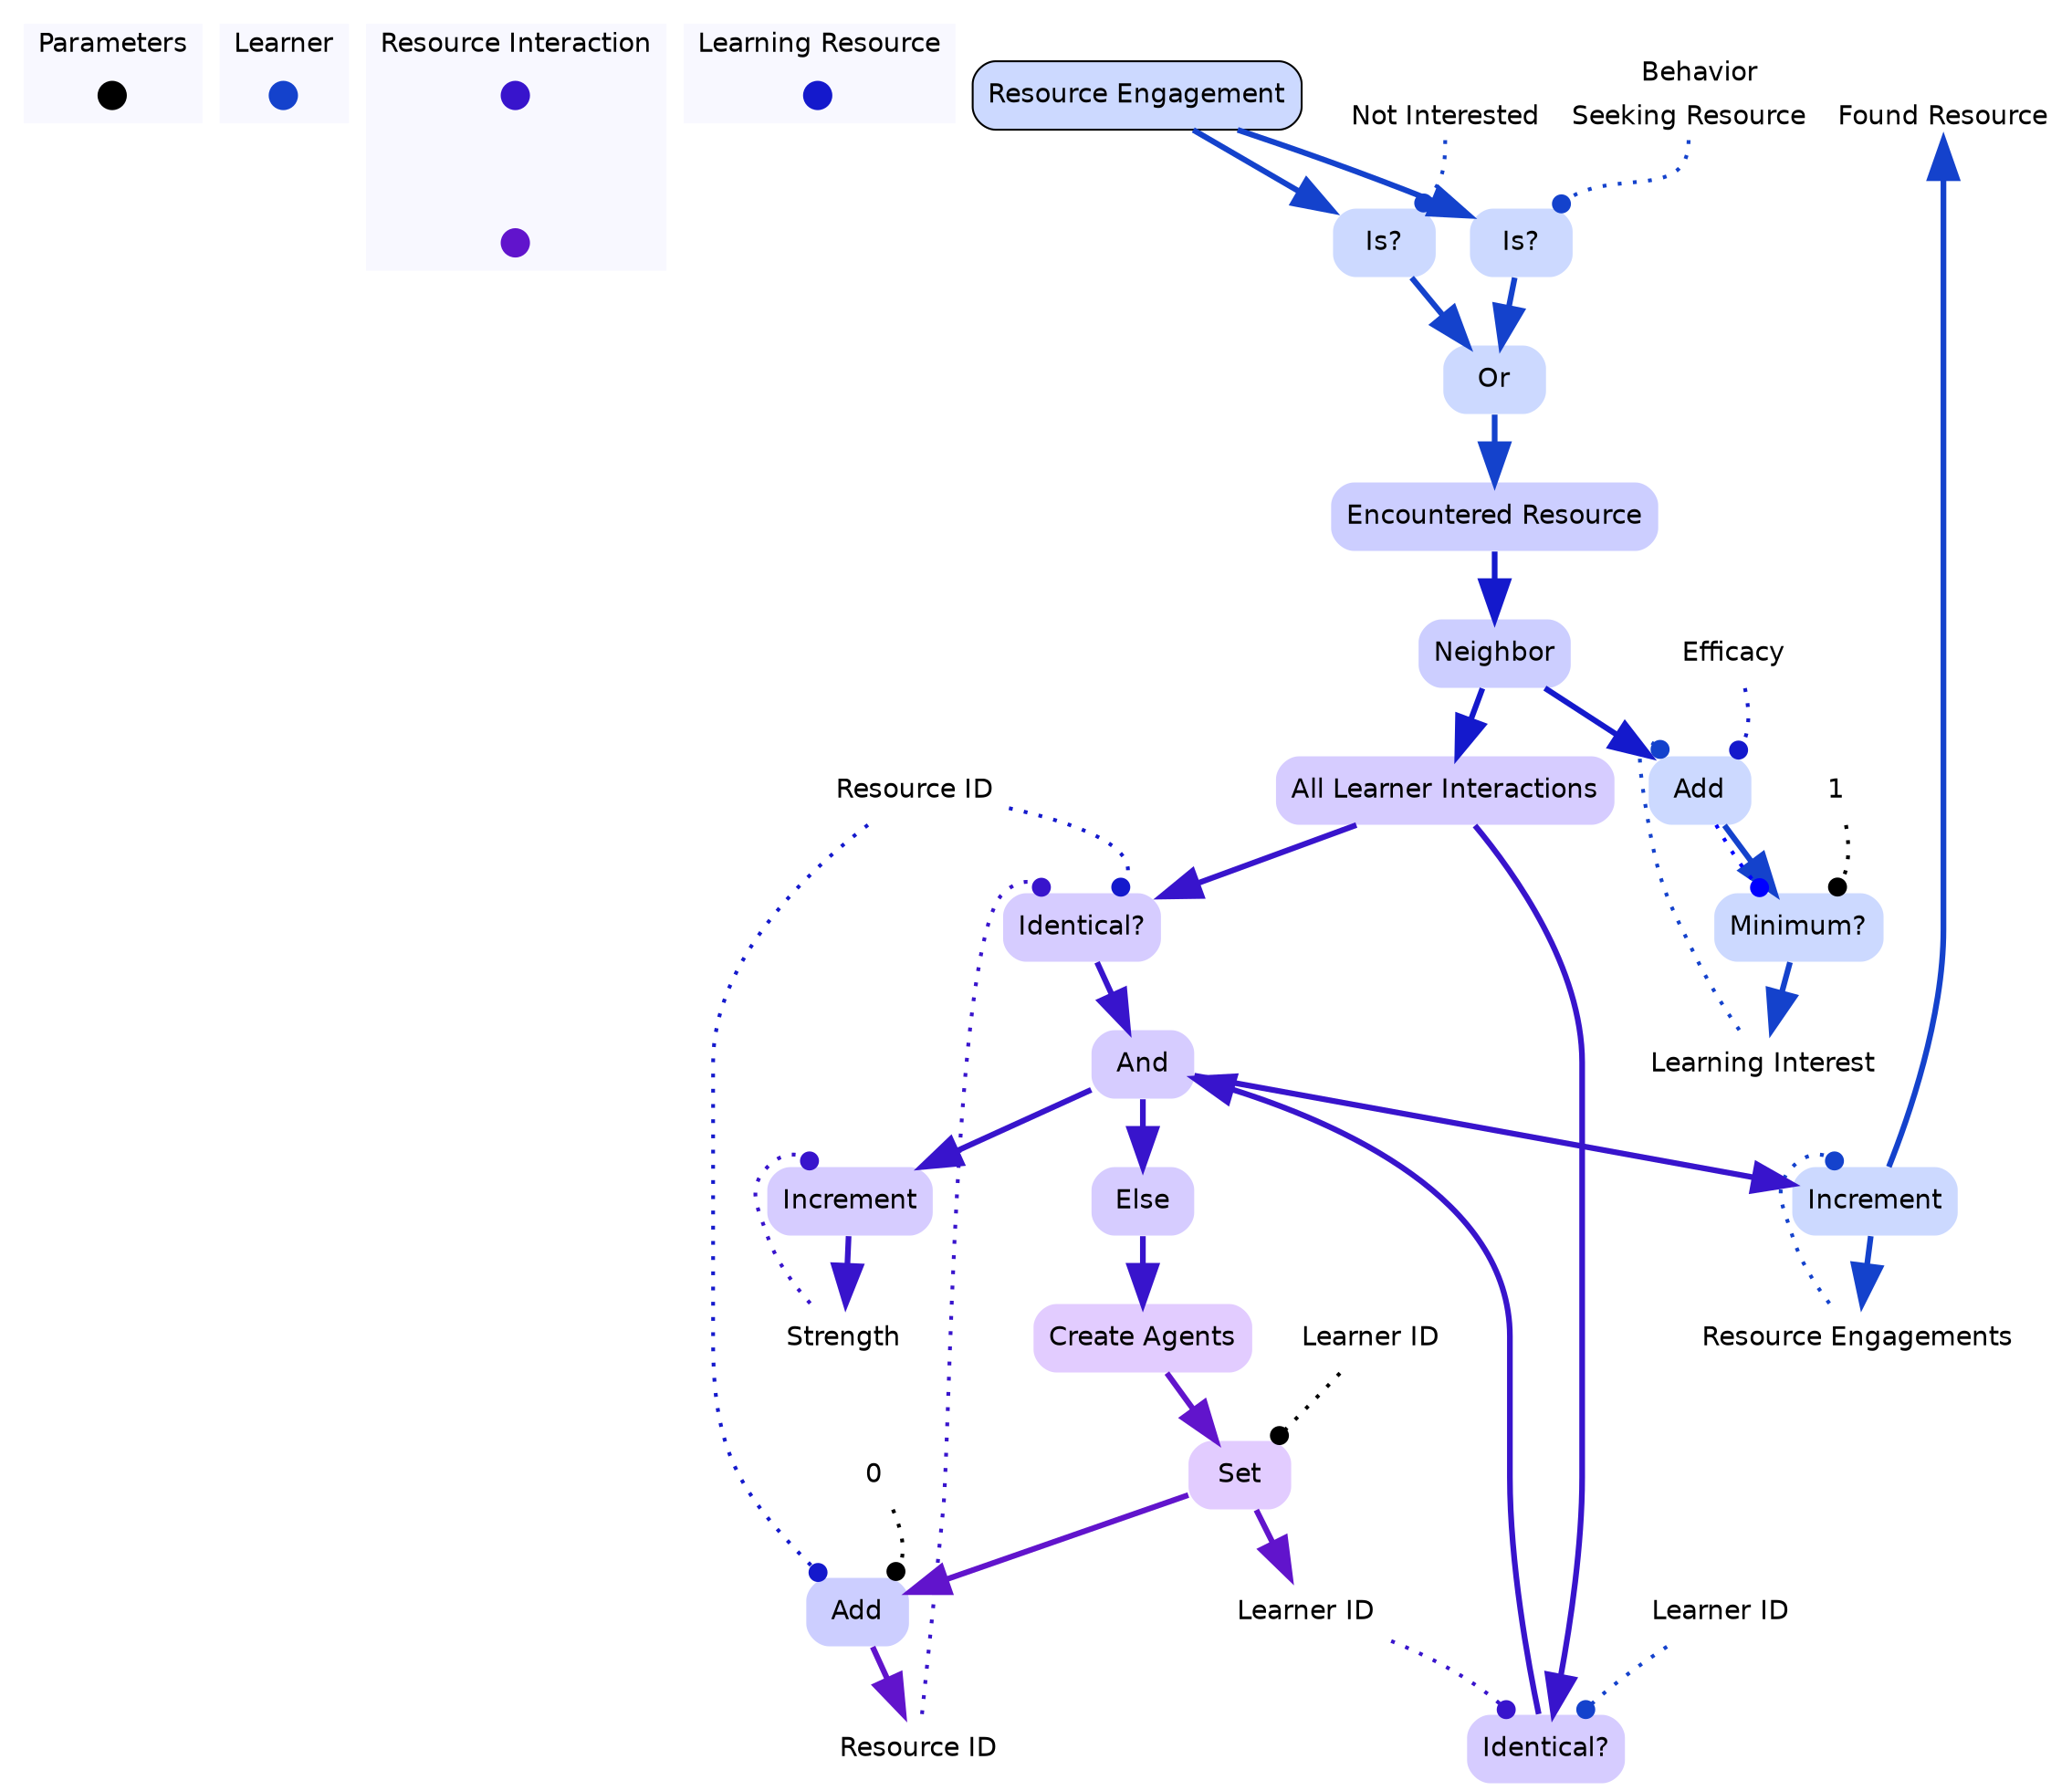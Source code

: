 digraph resourceEngagement {

	subgraph clustercontextKey {
		fontname=Helvetica;
		label="Parameters";
		style="filled";
		fillcolor=ghostwhite;
		color=white;
		labeljust=l;
		contextOverview [style=filled,shape=point,fixedsize=true,width=.2,height=.2,fontcolor=white,color="black",label=""];
	}
	subgraph clusterlearnerKey {
		fontname=Helvetica;
		nodesep=0.1;
		style="filled";
		fillcolor=ghostwhite;
		label="Learner";
		color=white;
		labeljust=l;
		resourceEngagementOverview [fontname=Helvetica,style=filled,shape=point,fixedsize=true,width=.2,height=.2,fontcolor=white,color="0.625, 0.9 , 0.8",label="",URL="learner__Overview.svg"];

	}
	subgraph clusterresourceInteractionKey {
		fontname=Helvetica;
		nodesep=0.1;
		style="filled";
		fillcolor=ghostwhite;
		label="Resource Interaction";
		color=white;
		labeljust=l;
		allLearnerInteractionsOverview [fontname=Helvetica,style=filled,shape=point,fixedsize=true,width=.2,height=.2,fontcolor=white,color="0.699, 0.9 , 0.8",label="",URL="resourceInteraction__Overview.svg"];
		createAgentsOverview [fontname=Helvetica,style=filled,shape=point,fixedsize=true,width=.2,height=.2,fontcolor=white,color="0.736, 0.9 , 0.8",label="",URL="resourceInteraction__Overview.svg"];
allLearnerInteractionsOverview -> createAgentsOverview [style=invis];
	}
	subgraph clusterlearningResourceKey {
		fontname=Helvetica;
		nodesep=0.1;
		style="filled";
		fillcolor=ghostwhite;
		label="Learning Resource";
		color=white;
		labeljust=l;
		encounteredResourceOverview [fontname=Helvetica,style=filled,shape=point,fixedsize=true,width=.2,height=.2,fontcolor=white,color="0.662, 0.9 , 0.8",label="",URL="learningResource__Overview.svg"];

	}
		learnerbehaviorRecord [shape=record,fontname=Helvetica,style=filled,color=none,fillcolor=white,label="{<learnerbehavior> Behavior | {<learnerbehaviornotInterested> Not Interested|<learnerbehaviorseekingResource> Seeking Resource|<learnerbehaviorfoundResource> Found Resource}}"];
		resourceInteractionstrength [shape=none,fontsize=14,style="filled",fontname=Helvetica,color=none,fillcolor=white,label="Strength"];
		resourceInteractionlearnerID [shape=none,fontsize=14,style="filled",fontname=Helvetica,color=none,fillcolor=white,label="Learner ID"];
		learnerlearnerID [shape=none,fontsize=14,style="filled",fontname=Helvetica,color=none,fillcolor=white,label="Learner ID"];
		learnerresourceEngagements [shape=none,fontsize=14,style="filled",fontname=Helvetica,color=none,fillcolor=white,label="Resource Engagements"];
		resourceInteractionresourceID [shape=none,fontsize=14,style="filled",fontname=Helvetica,color=none,fillcolor=white,label="Resource ID"];
		learnerlearningInterest [shape=none,fontsize=14,style="filled",fontname=Helvetica,color=none,fillcolor=white,label="Learning Interest"];
		learningResourceresourceID [shape=none,fontsize=14,style="filled",fontname=Helvetica,color=none,fillcolor=white,label="Resource ID"];
		learningResourceefficacy [shape=none,fontsize=14,style="filled",fontname=Helvetica,color=none,fillcolor=white,label="Efficacy"];
		learnerbehaviorRecord [shape=record,fontname=Helvetica,style=filled,color=none,fillcolor=white,label="{<learnerbehavior> Behavior | {<learnerbehaviornotInterested> Not Interested|<learnerbehaviorseekingResource> Seeking Resource|<learnerbehaviorfoundResource> Found Resource}}"];

//subgraph clusterresourceEngagement {
	//style=filled;
	//color=white;
	//fillcolor="0.0, 0.0, 0.98";
		resourceEngagement [shape=box,style="rounded,filled",fontname=Helvetica,color=black,fillcolor="0.625, 0.2, 1.0",label="Resource Engagement",URL="learner_resourceEngagement.svg"];
	resourceEngagement ->  engagementIdenticalNotEngagedTodayQuery [color="0.625, 0.9 , 0.8",penwidth=3.0,arrowsize=2.0];
	resourceEngagement ->  behaviorIdenticalNotInterestedQueryCopy [color="0.625, 0.9 , 0.8",penwidth=3.0,arrowsize=2.0];
		minimum_LearningInterestAddEfficacyUnit_ [shape=none,style="rounded,filled",fontname=Helvetica,color="0.625, 0.2, 1.0",label="Minimum?"];
			minimum_LearningInterestAddEfficacyUnit_ ->  learnerlearningInterest [color="0.625, 0.9 , 0.8",penwidth=3.0,arrowsize=2.0];
		behaviorIdenticalNotInterestedQueryCopy [shape=none,style="rounded,filled",fontname=Helvetica,color="0.625, 0.2, 1.0",label="Is?"];
	behaviorIdenticalNotInterestedQueryCopy ->  potentialResourceInteraction [color="0.625, 0.9 , 0.8",penwidth=3.0,arrowsize=2.0];
		allLearnerInteractions [shape=none,style="rounded,filled",fontname=Helvetica,color=gray,fillcolor="0.699, 0.2, 1.0",label="All Learner Interactions"];
	allLearnerInteractions ->  resourceIDIdenticalIDQuery [color="0.699, 0.9 , 0.8",penwidth=3.0,arrowsize=2.0];
	allLearnerInteractions ->  learnerIDIdenticalLearnerIDQuery [color="0.699, 0.9 , 0.8",penwidth=3.0,arrowsize=2.0];

		setLearnerIDToLearnerID [shape=none,style="rounded,filled",fontname=Helvetica,color="0.736, 0.2, 1.0",label="Set"];
	setLearnerIDToLearnerID ->  resourceIDAddZero [color="0.736, 0.9 , 0.8",penwidth=3.0,arrowsize=2.0];
		learnerIDIdenticalLearnerIDQuery [shape=none,style="rounded,filled",fontname=Helvetica,color="0.699, 0.2, 1.0",label="Identical?"];
	learnerIDIdenticalLearnerIDQuery ->  _And_NeighborQueryCopyCopyCopyCopy [color="0.699, 0.9 , 0.8",penwidth=3.0,arrowsize=2.0];
		not__Or__And_NeighborQueryCopyCopyCopyCopy_ [shape=none,style="rounded,filled",fontname=Helvetica,color="0.699, 0.2, 1.0",label="Else"];
	not__Or__And_NeighborQueryCopyCopyCopyCopy_ ->  createAgents [color="0.699, 0.9 , 0.8",penwidth=3.0,arrowsize=2.0];
		engagementIdenticalNotEngagedTodayQuery [shape=none,style="rounded,filled",fontname=Helvetica,color="0.625, 0.2, 1.0",label="Is?"];
	engagementIdenticalNotEngagedTodayQuery ->  potentialResourceInteraction [color="0.625, 0.9 , 0.8",penwidth=3.0,arrowsize=2.0];
		newStrength [shape=none,style="rounded,filled",fontname=Helvetica,color="0.699, 0.2, 1.0",label="Increment"];
			newStrength ->  resourceInteractionstrength [color="0.699, 0.9 , 0.8",penwidth=3.0,arrowsize=2.0];
		resourceIDAddZero [shape=none,style="rounded,filled",fontname=Helvetica,color="0.662, 0.2, 1.0",label="Add"];
			resourceIDAddZero ->  resourceInteractionresourceID [color="0.736, 0.9 , 0.8",penwidth=3.0,arrowsize=2.0];
		neighborQueryCopyCopyCopy [shape=none,style="rounded,filled",fontname=Helvetica,color="0.662, 0.2, 1.0",label="Neighbor"];
	neighborQueryCopyCopyCopy ->  allLearnerInteractions [color="0.662, 0.9 , 0.8",penwidth=3.0,arrowsize=2.0];
	neighborQueryCopyCopyCopy ->  learningInterestAddEfficacy [color="0.662, 0.9 , 0.8",penwidth=3.0,arrowsize=2.0];
		learningInterestAddEfficacy [shape=none,style="rounded,filled",fontname=Helvetica,color="0.625, 0.2, 1.0",label="Add"];
	learningInterestAddEfficacy ->  minimum_LearningInterestAddEfficacyUnit_ [color="0.625, 0.9 , 0.8",penwidth=3.0,arrowsize=2.0];
		createAgents [shape=none,style="rounded,filled",fontname=Helvetica,color=gray,fillcolor="0.736, 0.2, 1.0",label="Create Agents"];
	createAgents ->  setLearnerIDToLearnerID [color="0.736, 0.9 , 0.8",penwidth=3.0,arrowsize=2.0];
	setLearnerIDToLearnerID ->  resourceInteractionlearnerID [color="0.736, 0.9 , 0.8",penwidth=3.0,arrowsize=2.0];
		_And_NeighborQueryCopyCopyCopyCopy [shape=none,style="rounded,filled",fontname=Helvetica,color="0.699, 0.2, 1.0",label="And"];
	_And_NeighborQueryCopyCopyCopyCopy ->  newStrength [color="0.699, 0.9 , 0.8",penwidth=3.0,arrowsize=2.0];
	_And_NeighborQueryCopyCopyCopyCopy ->  not__Or__And_NeighborQueryCopyCopyCopyCopy_ [color="0.699, 0.9 , 0.8",penwidth=3.0,arrowsize=2.0];
	_And_NeighborQueryCopyCopyCopyCopy ->  incrementResourceEngagements [color="0.699, 0.9 , 0.8",penwidth=3.0,arrowsize=2.0];
		incrementResourceEngagements [shape=none,style="rounded,filled",fontname=Helvetica,color="0.625, 0.2, 1.0",label="Increment"];
			incrementResourceEngagements ->  learnerbehaviorRecord:learnerbehaviorfoundResource [color="0.625, 0.9 , 0.8",penwidth=3.0,arrowsize=2.0];
			incrementResourceEngagements ->  learnerresourceEngagements [color="0.625, 0.9 , 0.8",penwidth=3.0,arrowsize=2.0];
		encounteredResource [shape=none,style="rounded,filled",fontname=Helvetica,color=gray,fillcolor="0.662, 0.2, 1.0",label="Encountered Resource"];
	encounteredResource ->  neighborQueryCopyCopyCopy [color="0.662, 0.9 , 0.8",penwidth=3.0,arrowsize=2.0];
		resourceIDIdenticalIDQuery [shape=none,style="rounded,filled",fontname=Helvetica,color="0.699, 0.2, 1.0",label="Identical?"];
	resourceIDIdenticalIDQuery ->  _And_NeighborQueryCopyCopyCopyCopy [color="0.699, 0.9 , 0.8",penwidth=3.0,arrowsize=2.0];
		potentialResourceInteraction [shape=none,style="rounded,filled",fontname=Helvetica,color="0.625, 0.2, 1.0",label="Or"];
	potentialResourceInteraction ->  encounteredResource [color="0.625, 0.9 , 0.8",penwidth=3.0,arrowsize=2.0];
//}
		learningInterestAddEfficacy -> minimum_LearningInterestAddEfficacyUnit_:nw [style=dotted,arrowhead=dot,color=blue,penwidth=2.0];
	
		importxyxminimum_LearningInterestAddEfficacyUnit_functionsunit1 [fontname=Helvetica,shape=none,label="1"];
		importxyxminimum_LearningInterestAddEfficacyUnit_functionsunit1 -> minimum_LearningInterestAddEfficacyUnit_:ne [style=dotted,arrowhead=dot,color=black,penwidth=2.0];
		learnerbehaviorRecord:learnerbehaviornotInterested -> behaviorIdenticalNotInterestedQueryCopy:ne [style=dotted,arrowhead=dot,color="0.625, 0.9 , 0.8",penwidth=2.0];

		importabcsetLearnerIDToLearnerIDlearnerlearnerID [fontname=Helvetica,shape=none,label="Learner ID"];
		importabcsetLearnerIDToLearnerIDlearnerlearnerID -> setLearnerIDToLearnerID:"ne" [style=dotted,arrowhead=dot,color=black,penwidth=2.0];
		resourceInteractionlearnerID -> learnerIDIdenticalLearnerIDQuery:nw [style=dotted,arrowhead=dot,color="0.699, 0.9 , 0.8",penwidth=2.0];
		learnerlearnerID -> learnerIDIdenticalLearnerIDQuery:ne [style=dotted,arrowhead=dot,color="0.625, 0.9 , 0.8",penwidth=2.0];
		learnerbehaviorRecord:learnerbehaviorseekingResource -> engagementIdenticalNotEngagedTodayQuery:ne [style=dotted,arrowhead=dot,color="0.625, 0.9 , 0.8",penwidth=2.0];
		resourceInteractionstrength -> newStrength:nw [style=dotted,arrowhead=dot,color="0.699, 0.9 , 0.8",penwidth=2.0];
		learningResourceresourceID -> resourceIDAddZero:nw [style=dotted,arrowhead=dot,color="0.662, 0.9 , 0.8",penwidth=2.0];
	
		importxyxresourceIDAddZerofunctionszero0 [fontname=Helvetica,shape=none,label="0"];
		importxyxresourceIDAddZerofunctionszero0 -> resourceIDAddZero:ne [style=dotted,arrowhead=dot,color=black,penwidth=2.0];
		learnerlearningInterest -> learningInterestAddEfficacy:nw [style=dotted,arrowhead=dot,color="0.625, 0.9 , 0.8",penwidth=2.0];
		learningResourceefficacy -> learningInterestAddEfficacy:ne [style=dotted,arrowhead=dot,color="0.662, 0.9 , 0.8",penwidth=2.0];
		learnerresourceEngagements -> incrementResourceEngagements:nw [style=dotted,arrowhead=dot,color="0.625, 0.9 , 0.8",penwidth=2.0];
		resourceInteractionresourceID -> resourceIDIdenticalIDQuery:nw [style=dotted,arrowhead=dot,color="0.699, 0.9 , 0.8",penwidth=2.0];
		learningResourceresourceID -> resourceIDIdenticalIDQuery:ne [style=dotted,arrowhead=dot,color="0.662, 0.9 , 0.8",penwidth=2.0];
}
